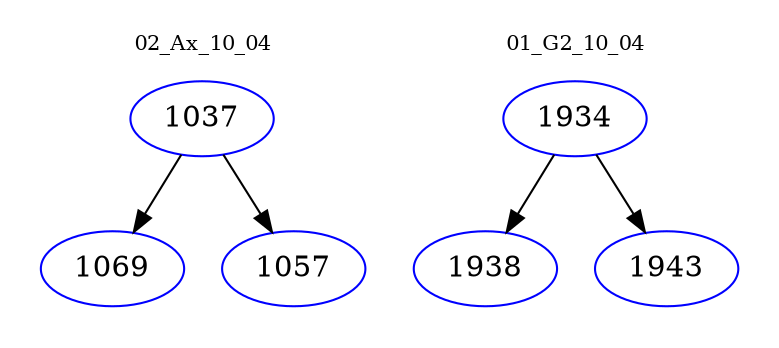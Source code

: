 digraph{
subgraph cluster_0 {
color = white
label = "02_Ax_10_04";
fontsize=10;
T0_1037 [label="1037", color="blue"]
T0_1037 -> T0_1069 [color="black"]
T0_1069 [label="1069", color="blue"]
T0_1037 -> T0_1057 [color="black"]
T0_1057 [label="1057", color="blue"]
}
subgraph cluster_1 {
color = white
label = "01_G2_10_04";
fontsize=10;
T1_1934 [label="1934", color="blue"]
T1_1934 -> T1_1938 [color="black"]
T1_1938 [label="1938", color="blue"]
T1_1934 -> T1_1943 [color="black"]
T1_1943 [label="1943", color="blue"]
}
}
